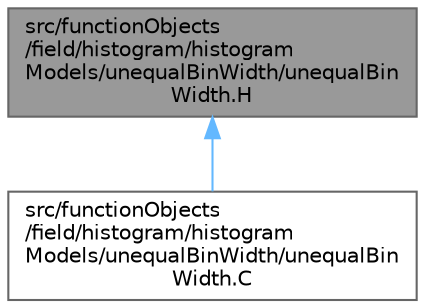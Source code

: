 digraph "src/functionObjects/field/histogram/histogramModels/unequalBinWidth/unequalBinWidth.H"
{
 // LATEX_PDF_SIZE
  bgcolor="transparent";
  edge [fontname=Helvetica,fontsize=10,labelfontname=Helvetica,labelfontsize=10];
  node [fontname=Helvetica,fontsize=10,shape=box,height=0.2,width=0.4];
  Node1 [id="Node000001",label="src/functionObjects\l/field/histogram/histogram\lModels/unequalBinWidth/unequalBin\lWidth.H",height=0.2,width=0.4,color="gray40", fillcolor="grey60", style="filled", fontcolor="black",tooltip=" "];
  Node1 -> Node2 [id="edge1_Node000001_Node000002",dir="back",color="steelblue1",style="solid",tooltip=" "];
  Node2 [id="Node000002",label="src/functionObjects\l/field/histogram/histogram\lModels/unequalBinWidth/unequalBin\lWidth.C",height=0.2,width=0.4,color="grey40", fillcolor="white", style="filled",URL="$unequalBinWidth_8C.html",tooltip=" "];
}
